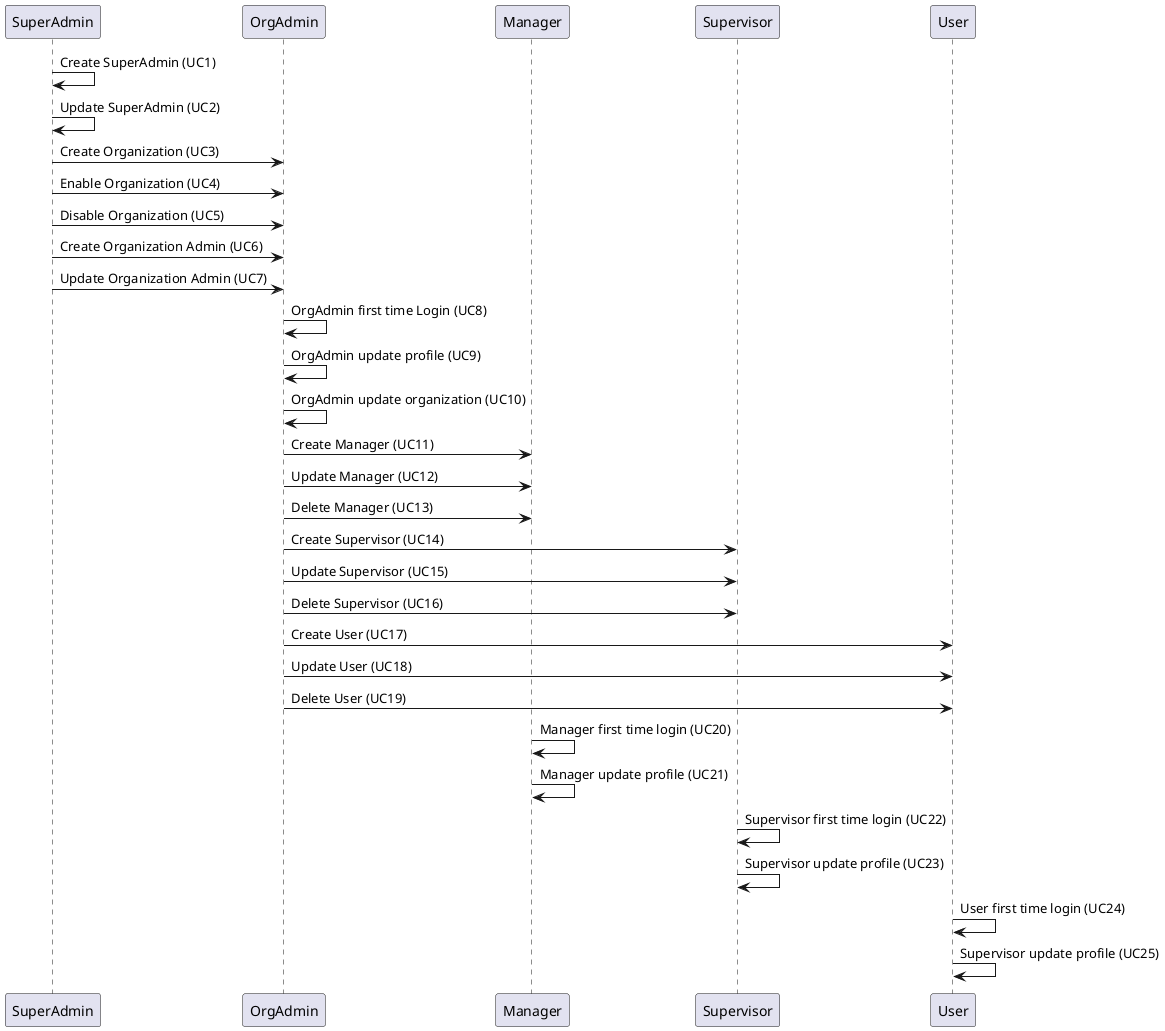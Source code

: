 @startuml AllUseCases

participant "SuperAdmin" as SuperAdmin
SuperAdmin -> SuperAdmin:Create SuperAdmin (UC1)
SuperAdmin -> SuperAdmin:Update SuperAdmin (UC2)

SuperAdmin -> OrgAdmin:Create Organization (UC3)
SuperAdmin -> OrgAdmin:Enable Organization (UC4)
SuperAdmin -> OrgAdmin:Disable Organization (UC5)

SuperAdmin -> OrgAdmin:Create Organization Admin (UC6)
SuperAdmin -> OrgAdmin:Update Organization Admin (UC7)

OrgAdmin -> OrgAdmin:OrgAdmin first time Login (UC8)
OrgAdmin -> OrgAdmin:OrgAdmin update profile (UC9)
OrgAdmin -> OrgAdmin:OrgAdmin update organization (UC10)

OrgAdmin -> Manager:Create Manager (UC11)
OrgAdmin -> Manager:Update Manager (UC12)
OrgAdmin -> Manager:Delete Manager (UC13)

OrgAdmin -> Supervisor:Create Supervisor (UC14)
OrgAdmin -> Supervisor:Update Supervisor (UC15)
OrgAdmin -> Supervisor:Delete Supervisor (UC16)

OrgAdmin -> User:Create User (UC17)
OrgAdmin -> User:Update User (UC18)
OrgAdmin -> User:Delete User (UC19)

Manager -> Manager:Manager first time login (UC20)
Manager -> Manager:Manager update profile (UC21)

Supervisor -> Supervisor:Supervisor first time login (UC22)
Supervisor -> Supervisor:Supervisor update profile (UC23)

User -> User:User first time login (UC24)
User -> User:Supervisor update profile (UC25)

@enduml